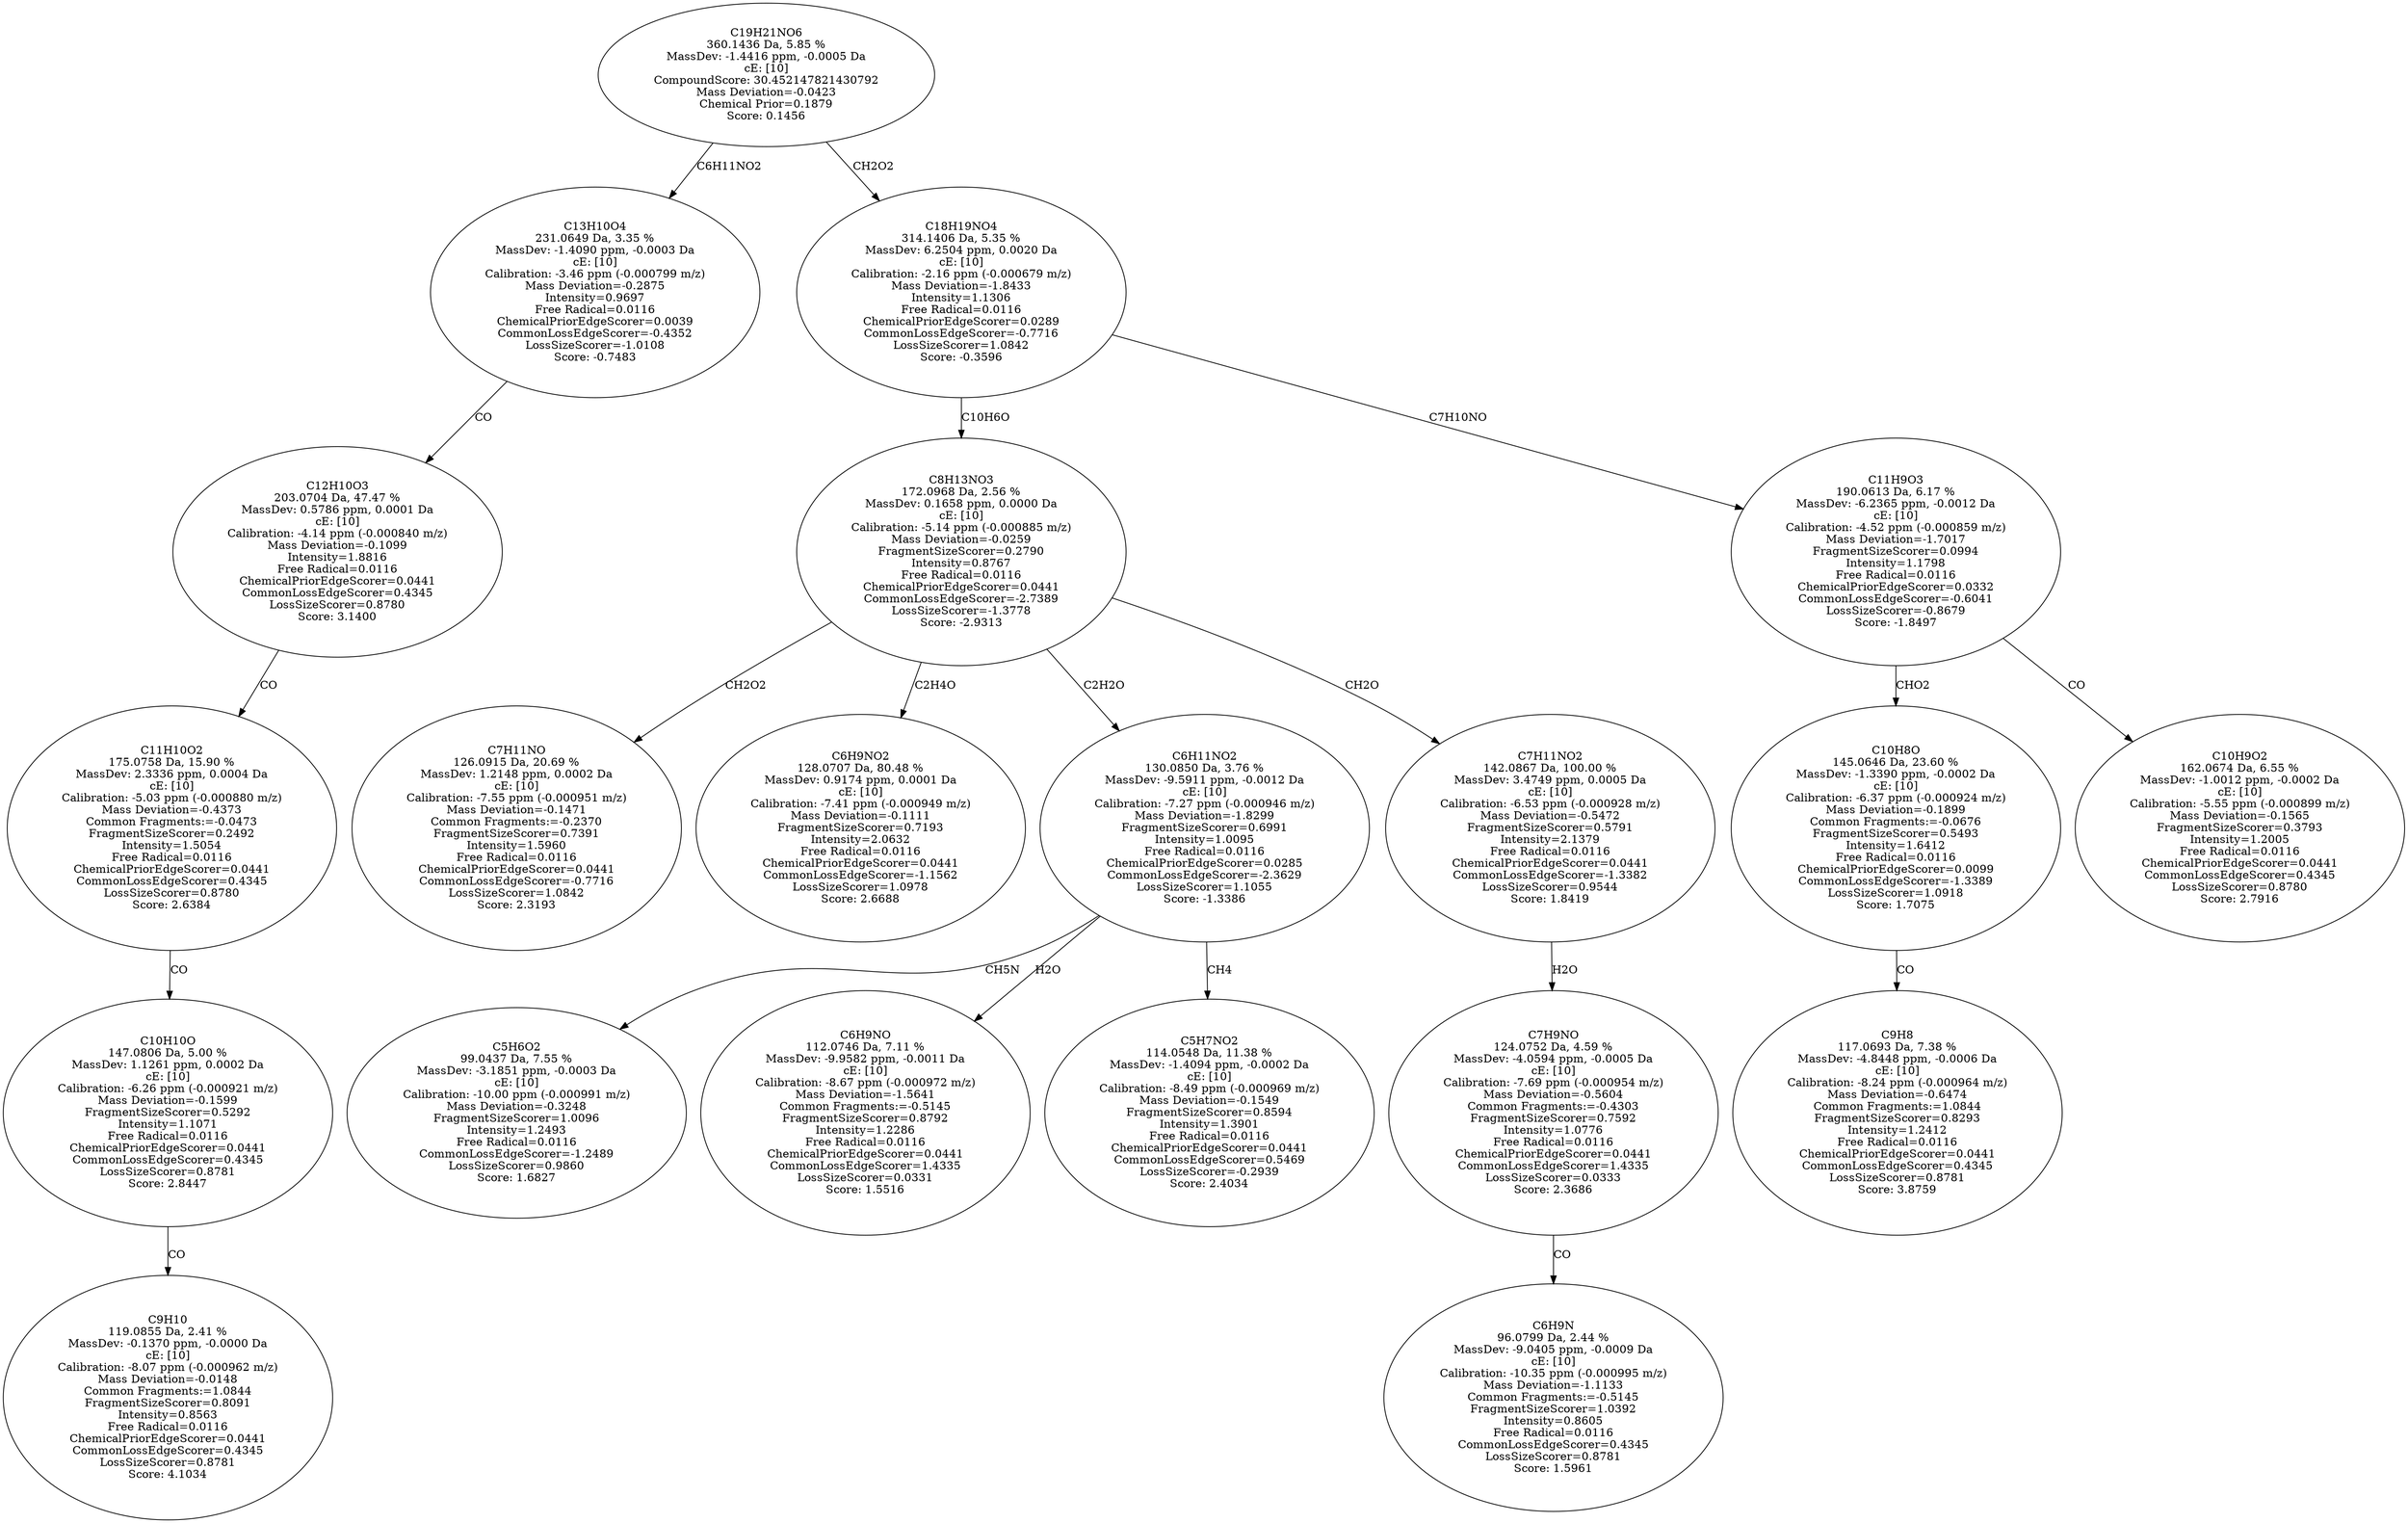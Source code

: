 strict digraph {
v1 [label="C9H10\n119.0855 Da, 2.41 %\nMassDev: -0.1370 ppm, -0.0000 Da\ncE: [10]\nCalibration: -8.07 ppm (-0.000962 m/z)\nMass Deviation=-0.0148\nCommon Fragments:=1.0844\nFragmentSizeScorer=0.8091\nIntensity=0.8563\nFree Radical=0.0116\nChemicalPriorEdgeScorer=0.0441\nCommonLossEdgeScorer=0.4345\nLossSizeScorer=0.8781\nScore: 4.1034"];
v2 [label="C10H10O\n147.0806 Da, 5.00 %\nMassDev: 1.1261 ppm, 0.0002 Da\ncE: [10]\nCalibration: -6.26 ppm (-0.000921 m/z)\nMass Deviation=-0.1599\nFragmentSizeScorer=0.5292\nIntensity=1.1071\nFree Radical=0.0116\nChemicalPriorEdgeScorer=0.0441\nCommonLossEdgeScorer=0.4345\nLossSizeScorer=0.8781\nScore: 2.8447"];
v3 [label="C11H10O2\n175.0758 Da, 15.90 %\nMassDev: 2.3336 ppm, 0.0004 Da\ncE: [10]\nCalibration: -5.03 ppm (-0.000880 m/z)\nMass Deviation=-0.4373\nCommon Fragments:=-0.0473\nFragmentSizeScorer=0.2492\nIntensity=1.5054\nFree Radical=0.0116\nChemicalPriorEdgeScorer=0.0441\nCommonLossEdgeScorer=0.4345\nLossSizeScorer=0.8780\nScore: 2.6384"];
v4 [label="C12H10O3\n203.0704 Da, 47.47 %\nMassDev: 0.5786 ppm, 0.0001 Da\ncE: [10]\nCalibration: -4.14 ppm (-0.000840 m/z)\nMass Deviation=-0.1099\nIntensity=1.8816\nFree Radical=0.0116\nChemicalPriorEdgeScorer=0.0441\nCommonLossEdgeScorer=0.4345\nLossSizeScorer=0.8780\nScore: 3.1400"];
v5 [label="C13H10O4\n231.0649 Da, 3.35 %\nMassDev: -1.4090 ppm, -0.0003 Da\ncE: [10]\nCalibration: -3.46 ppm (-0.000799 m/z)\nMass Deviation=-0.2875\nIntensity=0.9697\nFree Radical=0.0116\nChemicalPriorEdgeScorer=0.0039\nCommonLossEdgeScorer=-0.4352\nLossSizeScorer=-1.0108\nScore: -0.7483"];
v6 [label="C7H11NO\n126.0915 Da, 20.69 %\nMassDev: 1.2148 ppm, 0.0002 Da\ncE: [10]\nCalibration: -7.55 ppm (-0.000951 m/z)\nMass Deviation=-0.1471\nCommon Fragments:=-0.2370\nFragmentSizeScorer=0.7391\nIntensity=1.5960\nFree Radical=0.0116\nChemicalPriorEdgeScorer=0.0441\nCommonLossEdgeScorer=-0.7716\nLossSizeScorer=1.0842\nScore: 2.3193"];
v7 [label="C6H9NO2\n128.0707 Da, 80.48 %\nMassDev: 0.9174 ppm, 0.0001 Da\ncE: [10]\nCalibration: -7.41 ppm (-0.000949 m/z)\nMass Deviation=-0.1111\nFragmentSizeScorer=0.7193\nIntensity=2.0632\nFree Radical=0.0116\nChemicalPriorEdgeScorer=0.0441\nCommonLossEdgeScorer=-1.1562\nLossSizeScorer=1.0978\nScore: 2.6688"];
v8 [label="C5H6O2\n99.0437 Da, 7.55 %\nMassDev: -3.1851 ppm, -0.0003 Da\ncE: [10]\nCalibration: -10.00 ppm (-0.000991 m/z)\nMass Deviation=-0.3248\nFragmentSizeScorer=1.0096\nIntensity=1.2493\nFree Radical=0.0116\nCommonLossEdgeScorer=-1.2489\nLossSizeScorer=0.9860\nScore: 1.6827"];
v9 [label="C6H9NO\n112.0746 Da, 7.11 %\nMassDev: -9.9582 ppm, -0.0011 Da\ncE: [10]\nCalibration: -8.67 ppm (-0.000972 m/z)\nMass Deviation=-1.5641\nCommon Fragments:=-0.5145\nFragmentSizeScorer=0.8792\nIntensity=1.2286\nFree Radical=0.0116\nChemicalPriorEdgeScorer=0.0441\nCommonLossEdgeScorer=1.4335\nLossSizeScorer=0.0331\nScore: 1.5516"];
v10 [label="C5H7NO2\n114.0548 Da, 11.38 %\nMassDev: -1.4094 ppm, -0.0002 Da\ncE: [10]\nCalibration: -8.49 ppm (-0.000969 m/z)\nMass Deviation=-0.1549\nFragmentSizeScorer=0.8594\nIntensity=1.3901\nFree Radical=0.0116\nChemicalPriorEdgeScorer=0.0441\nCommonLossEdgeScorer=0.5469\nLossSizeScorer=-0.2939\nScore: 2.4034"];
v11 [label="C6H11NO2\n130.0850 Da, 3.76 %\nMassDev: -9.5911 ppm, -0.0012 Da\ncE: [10]\nCalibration: -7.27 ppm (-0.000946 m/z)\nMass Deviation=-1.8299\nFragmentSizeScorer=0.6991\nIntensity=1.0095\nFree Radical=0.0116\nChemicalPriorEdgeScorer=0.0285\nCommonLossEdgeScorer=-2.3629\nLossSizeScorer=1.1055\nScore: -1.3386"];
v12 [label="C6H9N\n96.0799 Da, 2.44 %\nMassDev: -9.0405 ppm, -0.0009 Da\ncE: [10]\nCalibration: -10.35 ppm (-0.000995 m/z)\nMass Deviation=-1.1133\nCommon Fragments:=-0.5145\nFragmentSizeScorer=1.0392\nIntensity=0.8605\nFree Radical=0.0116\nCommonLossEdgeScorer=0.4345\nLossSizeScorer=0.8781\nScore: 1.5961"];
v13 [label="C7H9NO\n124.0752 Da, 4.59 %\nMassDev: -4.0594 ppm, -0.0005 Da\ncE: [10]\nCalibration: -7.69 ppm (-0.000954 m/z)\nMass Deviation=-0.5604\nCommon Fragments:=-0.4303\nFragmentSizeScorer=0.7592\nIntensity=1.0776\nFree Radical=0.0116\nChemicalPriorEdgeScorer=0.0441\nCommonLossEdgeScorer=1.4335\nLossSizeScorer=0.0333\nScore: 2.3686"];
v14 [label="C7H11NO2\n142.0867 Da, 100.00 %\nMassDev: 3.4749 ppm, 0.0005 Da\ncE: [10]\nCalibration: -6.53 ppm (-0.000928 m/z)\nMass Deviation=-0.5472\nFragmentSizeScorer=0.5791\nIntensity=2.1379\nFree Radical=0.0116\nChemicalPriorEdgeScorer=0.0441\nCommonLossEdgeScorer=-1.3382\nLossSizeScorer=0.9544\nScore: 1.8419"];
v15 [label="C8H13NO3\n172.0968 Da, 2.56 %\nMassDev: 0.1658 ppm, 0.0000 Da\ncE: [10]\nCalibration: -5.14 ppm (-0.000885 m/z)\nMass Deviation=-0.0259\nFragmentSizeScorer=0.2790\nIntensity=0.8767\nFree Radical=0.0116\nChemicalPriorEdgeScorer=0.0441\nCommonLossEdgeScorer=-2.7389\nLossSizeScorer=-1.3778\nScore: -2.9313"];
v16 [label="C9H8\n117.0693 Da, 7.38 %\nMassDev: -4.8448 ppm, -0.0006 Da\ncE: [10]\nCalibration: -8.24 ppm (-0.000964 m/z)\nMass Deviation=-0.6474\nCommon Fragments:=1.0844\nFragmentSizeScorer=0.8293\nIntensity=1.2412\nFree Radical=0.0116\nChemicalPriorEdgeScorer=0.0441\nCommonLossEdgeScorer=0.4345\nLossSizeScorer=0.8781\nScore: 3.8759"];
v17 [label="C10H8O\n145.0646 Da, 23.60 %\nMassDev: -1.3390 ppm, -0.0002 Da\ncE: [10]\nCalibration: -6.37 ppm (-0.000924 m/z)\nMass Deviation=-0.1899\nCommon Fragments:=-0.0676\nFragmentSizeScorer=0.5493\nIntensity=1.6412\nFree Radical=0.0116\nChemicalPriorEdgeScorer=0.0099\nCommonLossEdgeScorer=-1.3389\nLossSizeScorer=1.0918\nScore: 1.7075"];
v18 [label="C10H9O2\n162.0674 Da, 6.55 %\nMassDev: -1.0012 ppm, -0.0002 Da\ncE: [10]\nCalibration: -5.55 ppm (-0.000899 m/z)\nMass Deviation=-0.1565\nFragmentSizeScorer=0.3793\nIntensity=1.2005\nFree Radical=0.0116\nChemicalPriorEdgeScorer=0.0441\nCommonLossEdgeScorer=0.4345\nLossSizeScorer=0.8780\nScore: 2.7916"];
v19 [label="C11H9O3\n190.0613 Da, 6.17 %\nMassDev: -6.2365 ppm, -0.0012 Da\ncE: [10]\nCalibration: -4.52 ppm (-0.000859 m/z)\nMass Deviation=-1.7017\nFragmentSizeScorer=0.0994\nIntensity=1.1798\nFree Radical=0.0116\nChemicalPriorEdgeScorer=0.0332\nCommonLossEdgeScorer=-0.6041\nLossSizeScorer=-0.8679\nScore: -1.8497"];
v20 [label="C18H19NO4\n314.1406 Da, 5.35 %\nMassDev: 6.2504 ppm, 0.0020 Da\ncE: [10]\nCalibration: -2.16 ppm (-0.000679 m/z)\nMass Deviation=-1.8433\nIntensity=1.1306\nFree Radical=0.0116\nChemicalPriorEdgeScorer=0.0289\nCommonLossEdgeScorer=-0.7716\nLossSizeScorer=1.0842\nScore: -0.3596"];
v21 [label="C19H21NO6\n360.1436 Da, 5.85 %\nMassDev: -1.4416 ppm, -0.0005 Da\ncE: [10]\nCompoundScore: 30.452147821430792\nMass Deviation=-0.0423\nChemical Prior=0.1879\nScore: 0.1456"];
v2 -> v1 [label="CO"];
v3 -> v2 [label="CO"];
v4 -> v3 [label="CO"];
v5 -> v4 [label="CO"];
v21 -> v5 [label="C6H11NO2"];
v15 -> v6 [label="CH2O2"];
v15 -> v7 [label="C2H4O"];
v11 -> v8 [label="CH5N"];
v11 -> v9 [label="H2O"];
v11 -> v10 [label="CH4"];
v15 -> v11 [label="C2H2O"];
v13 -> v12 [label="CO"];
v14 -> v13 [label="H2O"];
v15 -> v14 [label="CH2O"];
v20 -> v15 [label="C10H6O"];
v17 -> v16 [label="CO"];
v19 -> v17 [label="CHO2"];
v19 -> v18 [label="CO"];
v20 -> v19 [label="C7H10NO"];
v21 -> v20 [label="CH2O2"];
}